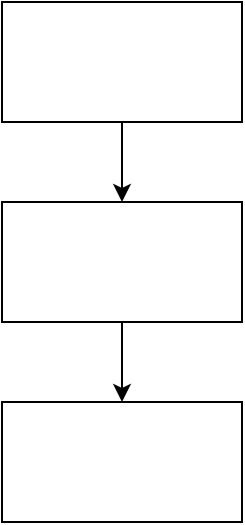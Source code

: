 <mxfile version="15.8.3" type="github"><diagram id="aIuRiDoqE4uHiwM2k7QK" name="Page-1"><mxGraphModel dx="1365" dy="1095" grid="1" gridSize="10" guides="1" tooltips="1" connect="1" arrows="1" fold="1" page="1" pageScale="1" pageWidth="850" pageHeight="1100" math="0" shadow="0"><root><mxCell id="0"/><mxCell id="1" parent="0"/><mxCell id="7H0Wl0Si6EmYDlYRqUoa-4" style="edgeStyle=orthogonalEdgeStyle;rounded=0;orthogonalLoop=1;jettySize=auto;html=1;" edge="1" parent="1" source="7H0Wl0Si6EmYDlYRqUoa-1" target="7H0Wl0Si6EmYDlYRqUoa-2"><mxGeometry relative="1" as="geometry"/></mxCell><mxCell id="7H0Wl0Si6EmYDlYRqUoa-1" value="" style="rounded=0;whiteSpace=wrap;html=1;" vertex="1" parent="1"><mxGeometry x="190" y="280" width="120" height="60" as="geometry"/></mxCell><mxCell id="7H0Wl0Si6EmYDlYRqUoa-5" style="edgeStyle=orthogonalEdgeStyle;rounded=0;orthogonalLoop=1;jettySize=auto;html=1;" edge="1" parent="1" source="7H0Wl0Si6EmYDlYRqUoa-2" target="7H0Wl0Si6EmYDlYRqUoa-3"><mxGeometry relative="1" as="geometry"/></mxCell><mxCell id="7H0Wl0Si6EmYDlYRqUoa-2" value="" style="rounded=0;whiteSpace=wrap;html=1;" vertex="1" parent="1"><mxGeometry x="190" y="380" width="120" height="60" as="geometry"/></mxCell><mxCell id="7H0Wl0Si6EmYDlYRqUoa-3" value="" style="rounded=0;whiteSpace=wrap;html=1;" vertex="1" parent="1"><mxGeometry x="190" y="480" width="120" height="60" as="geometry"/></mxCell></root></mxGraphModel></diagram></mxfile>